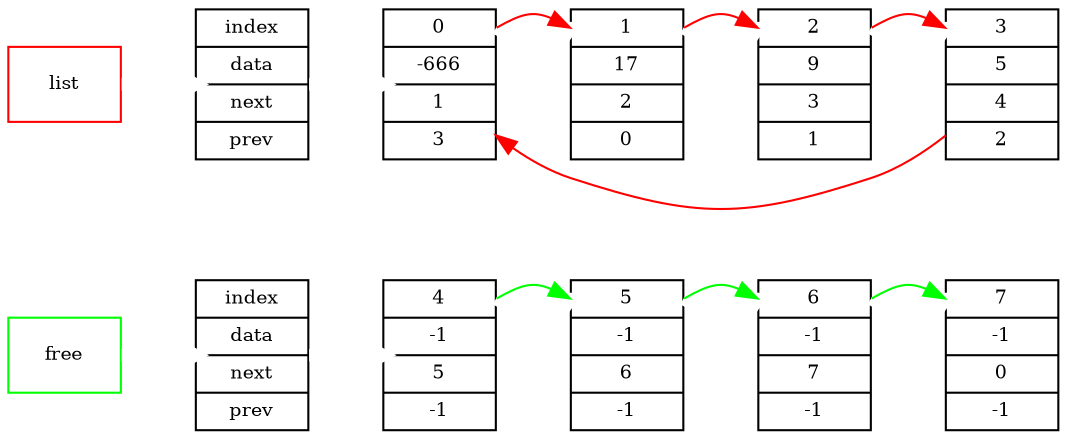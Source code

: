 digraph
{
	rankdir = LR;
	node[fontsize=9];
	edge[color="green",fontsize=12];

	subgraph
	{
		free [shape="rectangle", color = "green"]
		
		names_free [shape=record, label=" index | data | next | prev "];
		
		name4 [shape=record, label="<f4> 4 | -1   | 5 | -1 "];
		name5 [shape=record, label="<f5> 5 | -1   | 6 | -1 "];
		name6 [shape=record, label="<f6> 6 | -1   | 7 | -1 "];
		name7 [shape=record, label="<f7> 7 | -1   | 0 | -1 "];

		name4:<f4> -> name5:<f5> -> name6:<f6> -> name7:<f7> [penwidth = 6.0, color="white"]
		name4:<f4> -> name5:<f5> -> name6:<f6> -> name7:<f7> 
		free -> names_free -> name4 [penwidth = 6.0, color="white"]
	}

	edge[color="red",fontsize=12];

	subgraph
	{
		list [shape="rectangle", color = "red"]
		
		names [shape=record, label=" index | data | next | prev "];
		
		name0 [shape=record, label="<f0> 0 | -666 | 1 | 3 "];
		name1 [shape=record, label="<f1> 1 | 17   | 2 | 0 "];
		name2 [shape=record, label="<f2> 2 | 9    | 3 | 1 "];
		name3 [shape=record, label="<f3> 3 | 5    | 4 | 2 "];

		name0:<f0> -> name1:<f1> -> name2:<f2> -> name3:<f3> [penwidth = 6.0, color="white"]
		name0:<f0> -> name1:<f1> -> name2:<f2> -> name3:<f3>  
		name3 -> name0 
		list -> names -> name0 [penwidth = 6.0, color="white"]
	}
}